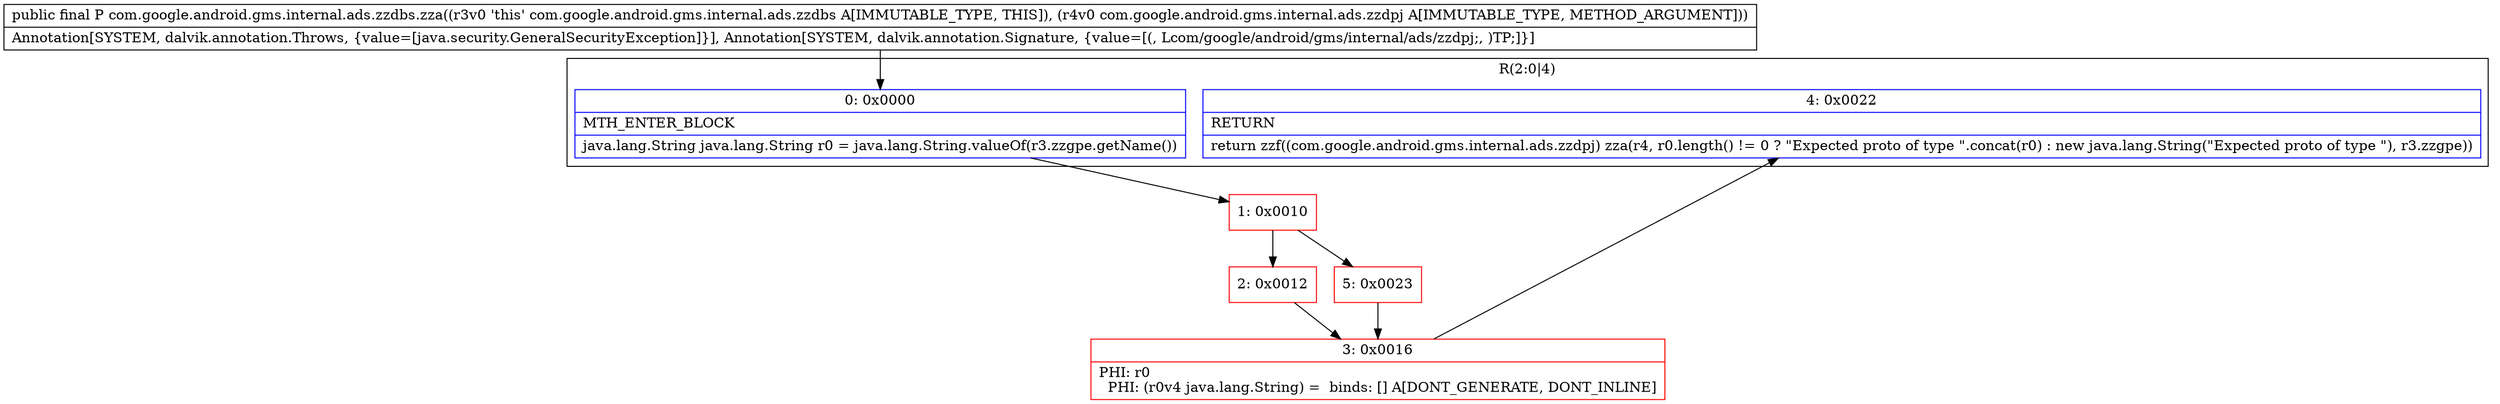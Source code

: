 digraph "CFG forcom.google.android.gms.internal.ads.zzdbs.zza(Lcom\/google\/android\/gms\/internal\/ads\/zzdpj;)Ljava\/lang\/Object;" {
subgraph cluster_Region_527229981 {
label = "R(2:0|4)";
node [shape=record,color=blue];
Node_0 [shape=record,label="{0\:\ 0x0000|MTH_ENTER_BLOCK\l|java.lang.String java.lang.String r0 = java.lang.String.valueOf(r3.zzgpe.getName())\l}"];
Node_4 [shape=record,label="{4\:\ 0x0022|RETURN\l|return zzf((com.google.android.gms.internal.ads.zzdpj) zza(r4, r0.length() != 0 ? \"Expected proto of type \".concat(r0) : new java.lang.String(\"Expected proto of type \"), r3.zzgpe))\l}"];
}
Node_1 [shape=record,color=red,label="{1\:\ 0x0010}"];
Node_2 [shape=record,color=red,label="{2\:\ 0x0012}"];
Node_3 [shape=record,color=red,label="{3\:\ 0x0016|PHI: r0 \l  PHI: (r0v4 java.lang.String) =  binds: [] A[DONT_GENERATE, DONT_INLINE]\l}"];
Node_5 [shape=record,color=red,label="{5\:\ 0x0023}"];
MethodNode[shape=record,label="{public final P com.google.android.gms.internal.ads.zzdbs.zza((r3v0 'this' com.google.android.gms.internal.ads.zzdbs A[IMMUTABLE_TYPE, THIS]), (r4v0 com.google.android.gms.internal.ads.zzdpj A[IMMUTABLE_TYPE, METHOD_ARGUMENT]))  | Annotation[SYSTEM, dalvik.annotation.Throws, \{value=[java.security.GeneralSecurityException]\}], Annotation[SYSTEM, dalvik.annotation.Signature, \{value=[(, Lcom\/google\/android\/gms\/internal\/ads\/zzdpj;, )TP;]\}]\l}"];
MethodNode -> Node_0;
Node_0 -> Node_1;
Node_1 -> Node_2;
Node_1 -> Node_5;
Node_2 -> Node_3;
Node_3 -> Node_4;
Node_5 -> Node_3;
}

